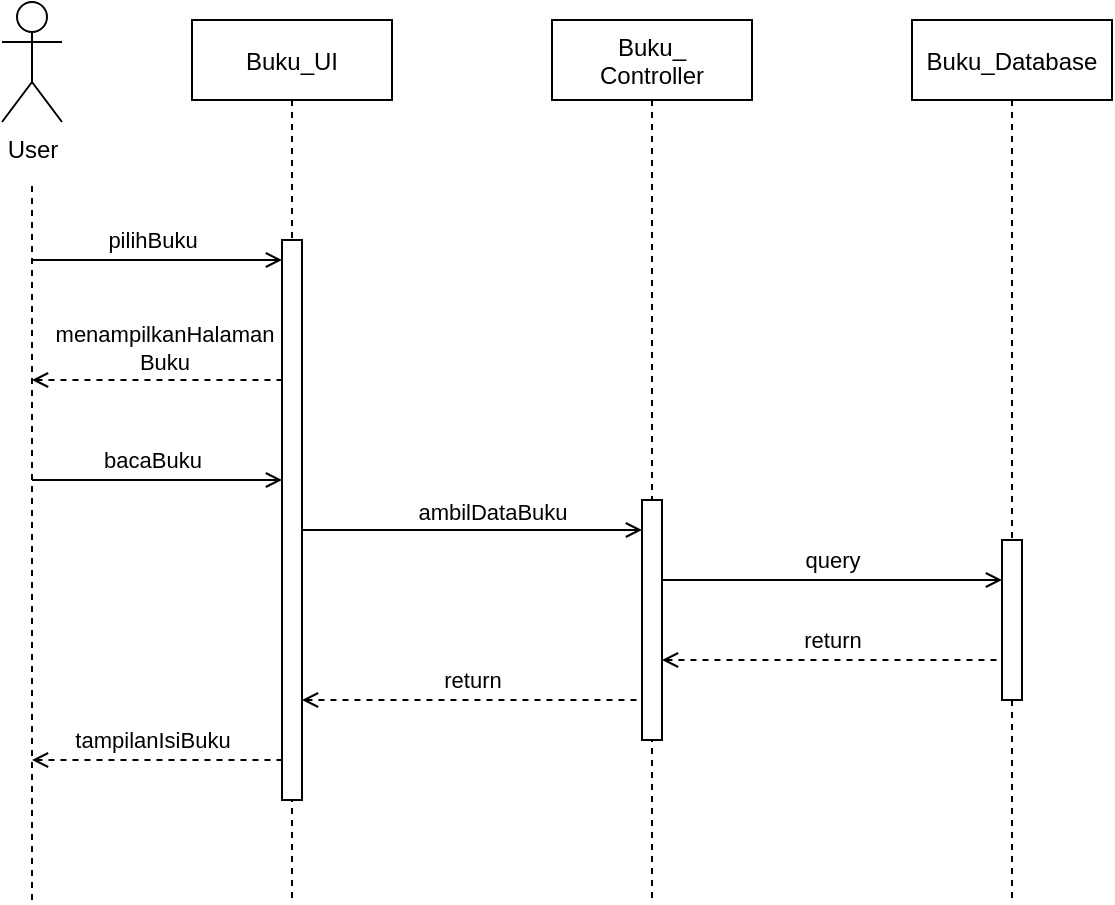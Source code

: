 <mxfile version="14.6.13" type="device"><diagram id="yCGe-cH0jXEj-I5SEFNi" name="Page-1"><mxGraphModel dx="853" dy="501" grid="1" gridSize="10" guides="1" tooltips="1" connect="1" arrows="1" fold="1" page="1" pageScale="1" pageWidth="850" pageHeight="1100" math="0" shadow="0"><root><mxCell id="0"/><mxCell id="1" parent="0"/><mxCell id="cpHw3s91xbEtRfAOhP2i-1" value="Buku_UI" style="shape=umlLifeline;perimeter=lifelinePerimeter;container=1;collapsible=0;recursiveResize=0;rounded=0;shadow=0;strokeWidth=1;" vertex="1" parent="1"><mxGeometry x="120" y="40" width="100" height="440" as="geometry"/></mxCell><mxCell id="cpHw3s91xbEtRfAOhP2i-2" value="" style="points=[];perimeter=orthogonalPerimeter;rounded=0;shadow=0;strokeWidth=1;" vertex="1" parent="cpHw3s91xbEtRfAOhP2i-1"><mxGeometry x="45" y="110" width="10" height="280" as="geometry"/></mxCell><mxCell id="cpHw3s91xbEtRfAOhP2i-3" value="Buku_&#10;Controller" style="shape=umlLifeline;perimeter=lifelinePerimeter;container=1;collapsible=0;recursiveResize=0;rounded=0;shadow=0;strokeWidth=1;" vertex="1" parent="1"><mxGeometry x="300" y="40" width="100" height="440" as="geometry"/></mxCell><mxCell id="cpHw3s91xbEtRfAOhP2i-4" value="" style="points=[];perimeter=orthogonalPerimeter;rounded=0;shadow=0;strokeWidth=1;" vertex="1" parent="cpHw3s91xbEtRfAOhP2i-3"><mxGeometry x="45" y="240" width="10" height="120" as="geometry"/></mxCell><mxCell id="cpHw3s91xbEtRfAOhP2i-5" value="User" style="shape=umlActor;verticalLabelPosition=bottom;verticalAlign=top;html=1;outlineConnect=0;" vertex="1" parent="1"><mxGeometry x="25" y="31" width="30" height="60" as="geometry"/></mxCell><mxCell id="cpHw3s91xbEtRfAOhP2i-6" value="" style="endArrow=open;html=1;endFill=0;" edge="1" parent="1"><mxGeometry width="50" height="50" relative="1" as="geometry"><mxPoint x="40" y="160" as="sourcePoint"/><mxPoint x="165.0" y="160" as="targetPoint"/></mxGeometry></mxCell><mxCell id="cpHw3s91xbEtRfAOhP2i-7" value="pilihBuku" style="edgeLabel;html=1;align=center;verticalAlign=middle;resizable=0;points=[];" vertex="1" connectable="0" parent="cpHw3s91xbEtRfAOhP2i-6"><mxGeometry x="-0.256" relative="1" as="geometry"><mxPoint x="13" y="-10" as="offset"/></mxGeometry></mxCell><mxCell id="cpHw3s91xbEtRfAOhP2i-8" value="" style="endArrow=none;html=1;startArrow=open;startFill=0;endFill=0;dashed=1;" edge="1" parent="1"><mxGeometry width="50" height="50" relative="1" as="geometry"><mxPoint x="40" y="220" as="sourcePoint"/><mxPoint x="165.0" y="220" as="targetPoint"/></mxGeometry></mxCell><mxCell id="cpHw3s91xbEtRfAOhP2i-9" value="menampilkanHalaman&lt;br&gt;Buku" style="edgeLabel;html=1;align=center;verticalAlign=middle;resizable=0;points=[];" vertex="1" connectable="0" parent="cpHw3s91xbEtRfAOhP2i-8"><mxGeometry x="-0.36" y="1" relative="1" as="geometry"><mxPoint x="26" y="-15" as="offset"/></mxGeometry></mxCell><mxCell id="cpHw3s91xbEtRfAOhP2i-14" value="Buku_Database" style="shape=umlLifeline;perimeter=lifelinePerimeter;container=1;collapsible=0;recursiveResize=0;rounded=0;shadow=0;strokeWidth=1;" vertex="1" parent="1"><mxGeometry x="480" y="40" width="100" height="440" as="geometry"/></mxCell><mxCell id="cpHw3s91xbEtRfAOhP2i-15" value="" style="points=[];perimeter=orthogonalPerimeter;rounded=0;shadow=0;strokeWidth=1;" vertex="1" parent="cpHw3s91xbEtRfAOhP2i-14"><mxGeometry x="45" y="260" width="10" height="80" as="geometry"/></mxCell><mxCell id="cpHw3s91xbEtRfAOhP2i-16" value="" style="endArrow=none;html=1;endFill=0;dashed=1;startArrow=open;startFill=0;" edge="1" parent="1"><mxGeometry width="50" height="50" relative="1" as="geometry"><mxPoint x="175.0" y="380" as="sourcePoint"/><mxPoint x="345" y="380" as="targetPoint"/></mxGeometry></mxCell><mxCell id="cpHw3s91xbEtRfAOhP2i-17" value="return" style="edgeLabel;html=1;align=center;verticalAlign=middle;resizable=0;points=[];" vertex="1" connectable="0" parent="cpHw3s91xbEtRfAOhP2i-16"><mxGeometry x="0.222" relative="1" as="geometry"><mxPoint x="-19" y="-10" as="offset"/></mxGeometry></mxCell><mxCell id="cpHw3s91xbEtRfAOhP2i-18" value="" style="endArrow=none;html=1;endFill=0;dashed=1;startArrow=open;startFill=0;" edge="1" parent="1"><mxGeometry width="50" height="50" relative="1" as="geometry"><mxPoint x="355" y="360" as="sourcePoint"/><mxPoint x="525" y="360" as="targetPoint"/></mxGeometry></mxCell><mxCell id="cpHw3s91xbEtRfAOhP2i-19" value="return" style="edgeLabel;html=1;align=center;verticalAlign=middle;resizable=0;points=[];" vertex="1" connectable="0" parent="cpHw3s91xbEtRfAOhP2i-18"><mxGeometry x="0.354" y="2" relative="1" as="geometry"><mxPoint x="-30" y="-8" as="offset"/></mxGeometry></mxCell><mxCell id="cpHw3s91xbEtRfAOhP2i-20" value="" style="endArrow=none;dashed=1;html=1;" edge="1" parent="1"><mxGeometry width="50" height="50" relative="1" as="geometry"><mxPoint x="40" y="480" as="sourcePoint"/><mxPoint x="40" y="120" as="targetPoint"/></mxGeometry></mxCell><mxCell id="cpHw3s91xbEtRfAOhP2i-21" value="" style="endArrow=open;html=1;endFill=0;" edge="1" parent="1"><mxGeometry width="50" height="50" relative="1" as="geometry"><mxPoint x="355" y="320" as="sourcePoint"/><mxPoint x="525" y="320" as="targetPoint"/></mxGeometry></mxCell><mxCell id="cpHw3s91xbEtRfAOhP2i-22" value="query" style="edgeLabel;html=1;align=center;verticalAlign=middle;resizable=0;points=[];" vertex="1" connectable="0" parent="cpHw3s91xbEtRfAOhP2i-21"><mxGeometry x="0.354" y="2" relative="1" as="geometry"><mxPoint x="-30" y="-8" as="offset"/></mxGeometry></mxCell><mxCell id="cpHw3s91xbEtRfAOhP2i-23" value="" style="endArrow=none;html=1;dashed=1;endFill=0;startArrow=open;startFill=0;" edge="1" parent="1"><mxGeometry width="50" height="50" relative="1" as="geometry"><mxPoint x="40" y="410" as="sourcePoint"/><mxPoint x="165.0" y="410" as="targetPoint"/></mxGeometry></mxCell><mxCell id="cpHw3s91xbEtRfAOhP2i-24" value="tampilanIsiBuku" style="edgeLabel;html=1;align=center;verticalAlign=middle;resizable=0;points=[];" vertex="1" connectable="0" parent="cpHw3s91xbEtRfAOhP2i-23"><mxGeometry x="-0.197" relative="1" as="geometry"><mxPoint x="10" y="-10" as="offset"/></mxGeometry></mxCell><mxCell id="cpHw3s91xbEtRfAOhP2i-25" value="" style="endArrow=open;html=1;endFill=0;" edge="1" parent="1"><mxGeometry width="50" height="50" relative="1" as="geometry"><mxPoint x="40" y="270" as="sourcePoint"/><mxPoint x="165" y="270" as="targetPoint"/></mxGeometry></mxCell><mxCell id="cpHw3s91xbEtRfAOhP2i-26" value="bacaBuku" style="edgeLabel;html=1;align=center;verticalAlign=middle;resizable=0;points=[];" vertex="1" connectable="0" parent="cpHw3s91xbEtRfAOhP2i-25"><mxGeometry x="0.181" relative="1" as="geometry"><mxPoint x="-14" y="-10" as="offset"/></mxGeometry></mxCell><mxCell id="cpHw3s91xbEtRfAOhP2i-27" value="" style="endArrow=open;html=1;endFill=0;" edge="1" parent="1"><mxGeometry width="50" height="50" relative="1" as="geometry"><mxPoint x="175" y="295.0" as="sourcePoint"/><mxPoint x="345" y="295.0" as="targetPoint"/></mxGeometry></mxCell><mxCell id="cpHw3s91xbEtRfAOhP2i-28" value="ambilDataBuku" style="edgeLabel;html=1;align=center;verticalAlign=middle;resizable=0;points=[];" vertex="1" connectable="0" parent="cpHw3s91xbEtRfAOhP2i-27"><mxGeometry x="0.291" relative="1" as="geometry"><mxPoint x="-15" y="-9" as="offset"/></mxGeometry></mxCell></root></mxGraphModel></diagram></mxfile>